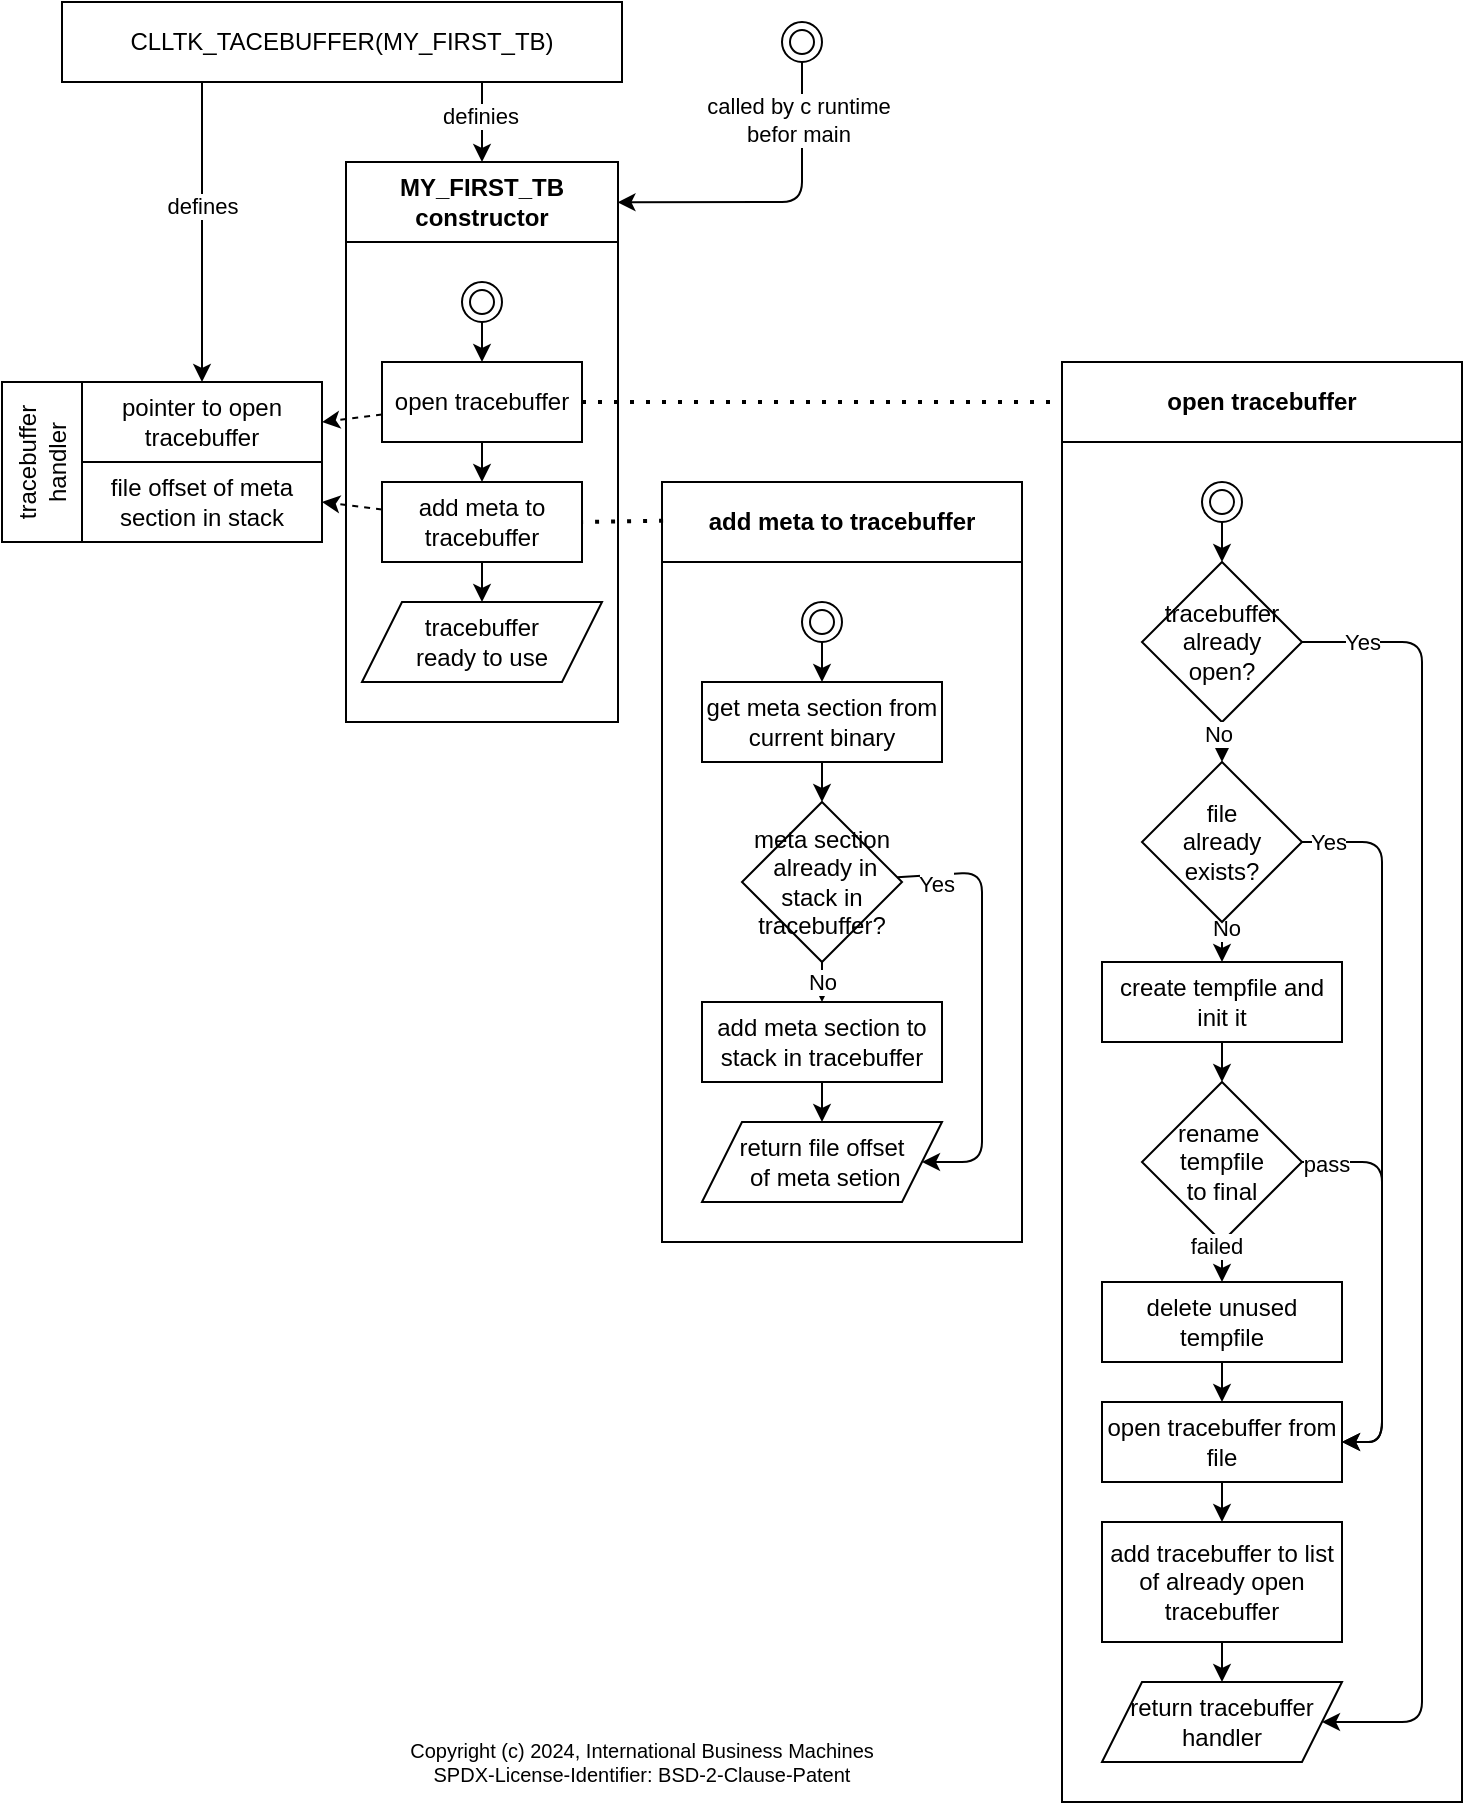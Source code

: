 <mxfile>
    <diagram id="b3jq4vEwQTs1iwOlyd9f" name="Page-1">
        <mxGraphModel dx="1187" dy="597" grid="1" gridSize="10" guides="1" tooltips="1" connect="1" arrows="1" fold="1" page="1" pageScale="1" pageWidth="827" pageHeight="1169" background="#ffffff" math="0" shadow="0">
            <root>
                <mxCell id="0"/>
                <mxCell id="1" parent="0"/>
                <mxCell id="120" style="edgeStyle=none;html=1;entryX=0.5;entryY=0;entryDx=0;entryDy=0;exitX=0.75;exitY=1;exitDx=0;exitDy=0;" parent="1" source="3" target="118" edge="1">
                    <mxGeometry relative="1" as="geometry"/>
                </mxCell>
                <mxCell id="137" value="definies" style="edgeLabel;html=1;align=center;verticalAlign=middle;resizable=0;points=[];" parent="120" vertex="1" connectable="0">
                    <mxGeometry x="-0.155" y="-1" relative="1" as="geometry">
                        <mxPoint as="offset"/>
                    </mxGeometry>
                </mxCell>
                <mxCell id="3" value="CLLTK_TACEBUFFER(MY_FIRST_TB)" style="rounded=0;whiteSpace=wrap;html=1;" parent="1" vertex="1">
                    <mxGeometry x="70" y="160" width="280" height="40" as="geometry"/>
                </mxCell>
                <mxCell id="4" value="tracebuffer handler" style="rounded=0;whiteSpace=wrap;html=1;rotation=-90;" parent="1" vertex="1">
                    <mxGeometry x="20" y="370" width="80" height="40" as="geometry"/>
                </mxCell>
                <mxCell id="116" style="edgeStyle=none;html=1;entryX=1;entryY=0.5;entryDx=0;entryDy=0;dashed=1;" parent="1" source="6" target="113" edge="1">
                    <mxGeometry relative="1" as="geometry"/>
                </mxCell>
                <mxCell id="48" value="open tracebuffer" style="swimlane;whiteSpace=wrap;html=1;fillColor=none;startSize=40;" parent="1" vertex="1">
                    <mxGeometry x="570" y="340" width="200" height="720" as="geometry">
                        <mxRectangle x="570" y="340" width="220" height="40" as="alternateBounds"/>
                    </mxGeometry>
                </mxCell>
                <mxCell id="81" value="tracebuffer already &lt;br&gt;open?" style="rhombus;whiteSpace=wrap;html=1;" parent="48" vertex="1">
                    <mxGeometry x="40" y="100" width="80" height="80" as="geometry"/>
                </mxCell>
                <mxCell id="83" value="create tempfile and init it" style="rounded=0;whiteSpace=wrap;html=1;" parent="48" vertex="1">
                    <mxGeometry x="20" y="300" width="120" height="40" as="geometry"/>
                </mxCell>
                <mxCell id="88" value="rename&amp;nbsp;&lt;br&gt;tempfile&lt;br&gt;to final" style="rhombus;whiteSpace=wrap;html=1;" parent="48" vertex="1">
                    <mxGeometry x="40" y="360" width="80" height="80" as="geometry"/>
                </mxCell>
                <mxCell id="82" style="edgeStyle=none;html=1;entryX=0.5;entryY=0;entryDx=0;entryDy=0;" parent="48" source="83" target="88" edge="1">
                    <mxGeometry relative="1" as="geometry"/>
                </mxCell>
                <mxCell id="90" value="delete unused tempfile" style="rounded=0;whiteSpace=wrap;html=1;" parent="48" vertex="1">
                    <mxGeometry x="20" y="460" width="120" height="40" as="geometry"/>
                </mxCell>
                <mxCell id="84" style="edgeStyle=none;html=1;" parent="48" source="88" target="90" edge="1">
                    <mxGeometry relative="1" as="geometry"/>
                </mxCell>
                <mxCell id="85" value="failed" style="edgeLabel;html=1;align=center;verticalAlign=middle;resizable=0;points=[];" parent="84" vertex="1" connectable="0">
                    <mxGeometry x="-0.812" y="-3" relative="1" as="geometry">
                        <mxPoint as="offset"/>
                    </mxGeometry>
                </mxCell>
                <mxCell id="91" style="edgeStyle=none;html=1;" parent="48" source="95" target="83" edge="1">
                    <mxGeometry relative="1" as="geometry"/>
                </mxCell>
                <mxCell id="92" value="No" style="edgeLabel;html=1;align=center;verticalAlign=middle;resizable=0;points=[];" parent="91" vertex="1" connectable="0">
                    <mxGeometry x="-0.69" y="2" relative="1" as="geometry">
                        <mxPoint as="offset"/>
                    </mxGeometry>
                </mxCell>
                <mxCell id="95" value="file&lt;br&gt;already&lt;br&gt;exists?" style="rhombus;whiteSpace=wrap;html=1;" parent="48" vertex="1">
                    <mxGeometry x="40" y="200" width="80" height="80" as="geometry"/>
                </mxCell>
                <mxCell id="77" style="edgeStyle=none;html=1;" parent="48" source="81" target="95" edge="1">
                    <mxGeometry relative="1" as="geometry"/>
                </mxCell>
                <mxCell id="78" value="No" style="edgeLabel;html=1;align=center;verticalAlign=middle;resizable=0;points=[];" parent="77" vertex="1" connectable="0">
                    <mxGeometry x="-0.406" y="-2" relative="1" as="geometry">
                        <mxPoint as="offset"/>
                    </mxGeometry>
                </mxCell>
                <mxCell id="97" value="open tracebuffer from file" style="rounded=0;whiteSpace=wrap;html=1;" parent="48" vertex="1">
                    <mxGeometry x="20" y="520" width="120" height="40" as="geometry"/>
                </mxCell>
                <mxCell id="86" style="edgeStyle=none;html=1;entryX=1;entryY=0.5;entryDx=0;entryDy=0;" parent="48" source="88" target="97" edge="1">
                    <mxGeometry relative="1" as="geometry">
                        <Array as="points">
                            <mxPoint x="160" y="400"/>
                            <mxPoint x="160" y="540"/>
                        </Array>
                    </mxGeometry>
                </mxCell>
                <mxCell id="87" value="pass" style="edgeLabel;html=1;align=center;verticalAlign=middle;resizable=0;points=[];" parent="86" vertex="1" connectable="0">
                    <mxGeometry x="-0.882" y="-1" relative="1" as="geometry">
                        <mxPoint as="offset"/>
                    </mxGeometry>
                </mxCell>
                <mxCell id="89" style="edgeStyle=none;html=1;" parent="48" source="90" target="97" edge="1">
                    <mxGeometry relative="1" as="geometry"/>
                </mxCell>
                <mxCell id="93" style="edgeStyle=none;html=1;entryX=1;entryY=0.5;entryDx=0;entryDy=0;" parent="48" source="95" target="97" edge="1">
                    <mxGeometry relative="1" as="geometry">
                        <mxPoint x="290" y="460" as="targetPoint"/>
                        <Array as="points">
                            <mxPoint x="160" y="240"/>
                            <mxPoint x="160" y="540"/>
                        </Array>
                    </mxGeometry>
                </mxCell>
                <mxCell id="94" value="Yes" style="edgeLabel;html=1;align=center;verticalAlign=middle;resizable=0;points=[];" parent="93" vertex="1" connectable="0">
                    <mxGeometry x="-0.929" relative="1" as="geometry">
                        <mxPoint as="offset"/>
                    </mxGeometry>
                </mxCell>
                <mxCell id="99" value="add tracebuffer to list of already open tracebuffer" style="rounded=0;whiteSpace=wrap;html=1;" parent="48" vertex="1">
                    <mxGeometry x="20" y="580" width="120" height="60" as="geometry"/>
                </mxCell>
                <mxCell id="96" style="edgeStyle=none;html=1;" parent="48" source="97" target="99" edge="1">
                    <mxGeometry relative="1" as="geometry"/>
                </mxCell>
                <mxCell id="100" value="return tracebuffer handler" style="shape=parallelogram;perimeter=parallelogramPerimeter;whiteSpace=wrap;html=1;fixedSize=1;" parent="48" vertex="1">
                    <mxGeometry x="20" y="660" width="120" height="40" as="geometry"/>
                </mxCell>
                <mxCell id="79" style="edgeStyle=none;html=1;entryX=1;entryY=0.5;entryDx=0;entryDy=0;" parent="48" source="81" target="100" edge="1">
                    <mxGeometry relative="1" as="geometry">
                        <Array as="points">
                            <mxPoint x="180" y="140"/>
                            <mxPoint x="180" y="680"/>
                        </Array>
                    </mxGeometry>
                </mxCell>
                <mxCell id="80" value="Yes" style="edgeLabel;html=1;align=center;verticalAlign=middle;resizable=0;points=[];" parent="79" vertex="1" connectable="0">
                    <mxGeometry x="-0.908" relative="1" as="geometry">
                        <mxPoint as="offset"/>
                    </mxGeometry>
                </mxCell>
                <mxCell id="98" style="edgeStyle=none;html=1;entryX=0.5;entryY=0;entryDx=0;entryDy=0;" parent="48" source="99" target="100" edge="1">
                    <mxGeometry relative="1" as="geometry"/>
                </mxCell>
                <mxCell id="134" style="edgeStyle=none;html=1;" parent="48" source="133" target="81" edge="1">
                    <mxGeometry relative="1" as="geometry"/>
                </mxCell>
                <mxCell id="133" value="" style="ellipse;shape=doubleEllipse;html=1;dashed=0;whitespace=wrap;aspect=fixed;fillColor=none;" parent="48" vertex="1">
                    <mxGeometry x="70" y="60" width="20" height="20" as="geometry"/>
                </mxCell>
                <mxCell id="117" style="edgeStyle=none;html=1;entryX=1;entryY=0.5;entryDx=0;entryDy=0;dashed=1;" parent="1" source="101" target="115" edge="1">
                    <mxGeometry relative="1" as="geometry"/>
                </mxCell>
                <mxCell id="103" value="add meta to tracebuffer" style="swimlane;whiteSpace=wrap;html=1;fillColor=none;startSize=40;" parent="1" vertex="1">
                    <mxGeometry x="370" y="400" width="180" height="380" as="geometry">
                        <mxRectangle x="370" y="400" width="180" height="40" as="alternateBounds"/>
                    </mxGeometry>
                </mxCell>
                <mxCell id="112" style="edgeStyle=none;html=1;" parent="103" source="104" target="106" edge="1">
                    <mxGeometry relative="1" as="geometry"/>
                </mxCell>
                <mxCell id="104" value="get meta section from current binary" style="rounded=0;whiteSpace=wrap;html=1;fillColor=none;" parent="103" vertex="1">
                    <mxGeometry x="20" y="100" width="120" height="40" as="geometry"/>
                </mxCell>
                <mxCell id="109" value="No" style="edgeStyle=none;html=1;" parent="103" source="106" target="108" edge="1">
                    <mxGeometry relative="1" as="geometry"/>
                </mxCell>
                <mxCell id="111" style="edgeStyle=none;html=1;entryX=1;entryY=0.5;entryDx=0;entryDy=0;" parent="103" source="106" target="107" edge="1">
                    <mxGeometry relative="1" as="geometry">
                        <Array as="points">
                            <mxPoint x="160" y="195"/>
                            <mxPoint x="160" y="340"/>
                        </Array>
                    </mxGeometry>
                </mxCell>
                <mxCell id="141" value="Yes" style="edgeLabel;html=1;align=center;verticalAlign=middle;resizable=0;points=[];" parent="111" vertex="1" connectable="0">
                    <mxGeometry x="-0.827" y="-4" relative="1" as="geometry">
                        <mxPoint as="offset"/>
                    </mxGeometry>
                </mxCell>
                <mxCell id="106" value="meta section&lt;br&gt;&amp;nbsp;already in stack in tracebuffer?" style="rhombus;whiteSpace=wrap;html=1;fillColor=none;" parent="103" vertex="1">
                    <mxGeometry x="40" y="160" width="80" height="80" as="geometry"/>
                </mxCell>
                <mxCell id="110" style="edgeStyle=none;html=1;" parent="103" source="108" target="107" edge="1">
                    <mxGeometry relative="1" as="geometry"/>
                </mxCell>
                <mxCell id="108" value="add meta section to stack in tracebuffer" style="rounded=0;whiteSpace=wrap;html=1;fillColor=none;" parent="103" vertex="1">
                    <mxGeometry x="20" y="260" width="120" height="40" as="geometry"/>
                </mxCell>
                <mxCell id="107" value="return file offset&lt;br&gt;&amp;nbsp;of meta setion" style="shape=parallelogram;perimeter=parallelogramPerimeter;whiteSpace=wrap;html=1;fixedSize=1;fillColor=none;" parent="103" vertex="1">
                    <mxGeometry x="20" y="320" width="120" height="40" as="geometry"/>
                </mxCell>
                <mxCell id="132" style="edgeStyle=none;html=1;entryX=0.5;entryY=0;entryDx=0;entryDy=0;" parent="103" source="131" target="104" edge="1">
                    <mxGeometry relative="1" as="geometry">
                        <mxPoint x="110" y="110" as="targetPoint"/>
                    </mxGeometry>
                </mxCell>
                <mxCell id="131" value="" style="ellipse;shape=doubleEllipse;html=1;dashed=0;whitespace=wrap;aspect=fixed;fillColor=none;" parent="103" vertex="1">
                    <mxGeometry x="70" y="60" width="20" height="20" as="geometry"/>
                </mxCell>
                <mxCell id="113" value="pointer to open tracebuffer" style="rounded=0;whiteSpace=wrap;html=1;fillColor=none;" parent="1" vertex="1">
                    <mxGeometry x="80" y="350" width="120" height="40" as="geometry"/>
                </mxCell>
                <mxCell id="115" value="file offset of meta section in stack" style="rounded=0;whiteSpace=wrap;html=1;fillColor=none;" parent="1" vertex="1">
                    <mxGeometry x="80" y="390" width="120" height="40" as="geometry"/>
                </mxCell>
                <mxCell id="118" value="MY_FIRST_TB&lt;br style=&quot;border-color: var(--border-color);&quot;&gt;constructor" style="swimlane;whiteSpace=wrap;html=1;fillColor=none;startSize=40;" parent="1" vertex="1">
                    <mxGeometry x="212" y="240" width="136" height="280" as="geometry">
                        <mxRectangle x="80" y="440" width="120" height="40" as="alternateBounds"/>
                    </mxGeometry>
                </mxCell>
                <mxCell id="6" value="open tracebuffer" style="rounded=0;whiteSpace=wrap;html=1;" parent="118" vertex="1">
                    <mxGeometry x="18" y="100" width="100" height="40" as="geometry"/>
                </mxCell>
                <mxCell id="125" style="edgeStyle=none;html=1;" parent="118" source="101" target="124" edge="1">
                    <mxGeometry relative="1" as="geometry"/>
                </mxCell>
                <mxCell id="101" value="add meta to tracebuffer" style="rounded=0;whiteSpace=wrap;html=1;" parent="118" vertex="1">
                    <mxGeometry x="18" y="160" width="100" height="40" as="geometry"/>
                </mxCell>
                <mxCell id="102" style="edgeStyle=none;html=1;" parent="118" source="6" target="101" edge="1">
                    <mxGeometry relative="1" as="geometry"/>
                </mxCell>
                <mxCell id="123" style="edgeStyle=none;html=1;" parent="118" source="121" target="6" edge="1">
                    <mxGeometry relative="1" as="geometry"/>
                </mxCell>
                <mxCell id="121" value="" style="ellipse;shape=doubleEllipse;html=1;dashed=0;whitespace=wrap;aspect=fixed;fillColor=none;" parent="118" vertex="1">
                    <mxGeometry x="58" y="60" width="20" height="20" as="geometry"/>
                </mxCell>
                <mxCell id="124" value="tracebuffer&lt;br&gt;ready to use" style="shape=parallelogram;perimeter=parallelogramPerimeter;whiteSpace=wrap;html=1;fixedSize=1;fillColor=none;" parent="118" vertex="1">
                    <mxGeometry x="8" y="220" width="120" height="40" as="geometry"/>
                </mxCell>
                <mxCell id="127" value="" style="endArrow=none;dashed=1;html=1;dashPattern=1 3;strokeWidth=2;exitX=1;exitY=0.5;exitDx=0;exitDy=0;" parent="1" source="6" target="48" edge="1">
                    <mxGeometry width="50" height="50" relative="1" as="geometry">
                        <mxPoint x="400" y="390" as="sourcePoint"/>
                        <mxPoint x="450" y="340" as="targetPoint"/>
                        <Array as="points">
                            <mxPoint x="570" y="360"/>
                        </Array>
                    </mxGeometry>
                </mxCell>
                <mxCell id="129" value="" style="endArrow=none;dashed=1;html=1;dashPattern=1 3;strokeWidth=2;entryX=1;entryY=0.5;entryDx=0;entryDy=0;exitX=0.003;exitY=0.051;exitDx=0;exitDy=0;exitPerimeter=0;" parent="1" source="103" target="101" edge="1">
                    <mxGeometry width="50" height="50" relative="1" as="geometry">
                        <mxPoint x="360" y="420" as="sourcePoint"/>
                        <mxPoint x="350" y="590" as="targetPoint"/>
                    </mxGeometry>
                </mxCell>
                <mxCell id="130" value="" style="endArrow=classic;html=1;exitX=0.25;exitY=1;exitDx=0;exitDy=0;entryX=0.5;entryY=0;entryDx=0;entryDy=0;" parent="1" source="3" target="113" edge="1">
                    <mxGeometry width="50" height="50" relative="1" as="geometry">
                        <mxPoint x="100" y="310" as="sourcePoint"/>
                        <mxPoint x="150" y="260" as="targetPoint"/>
                    </mxGeometry>
                </mxCell>
                <mxCell id="136" value="defines" style="edgeLabel;html=1;align=center;verticalAlign=middle;resizable=0;points=[];" parent="130" vertex="1" connectable="0">
                    <mxGeometry x="-0.171" relative="1" as="geometry">
                        <mxPoint as="offset"/>
                    </mxGeometry>
                </mxCell>
                <mxCell id="139" style="edgeStyle=none;html=1;entryX=0.998;entryY=0.072;entryDx=0;entryDy=0;entryPerimeter=0;" parent="1" source="138" target="118" edge="1">
                    <mxGeometry relative="1" as="geometry">
                        <Array as="points">
                            <mxPoint x="440" y="260"/>
                        </Array>
                    </mxGeometry>
                </mxCell>
                <mxCell id="140" value="called by c runtime&lt;br&gt;befor main" style="edgeLabel;html=1;align=center;verticalAlign=middle;resizable=0;points=[];" parent="139" vertex="1" connectable="0">
                    <mxGeometry x="-0.641" y="-2" relative="1" as="geometry">
                        <mxPoint as="offset"/>
                    </mxGeometry>
                </mxCell>
                <mxCell id="138" value="" style="ellipse;shape=doubleEllipse;html=1;dashed=0;whitespace=wrap;aspect=fixed;fillColor=none;" parent="1" vertex="1">
                    <mxGeometry x="430" y="170" width="20" height="20" as="geometry"/>
                </mxCell>
                <mxCell id="142" value="Copyright (c) 2024, International Business Machines&lt;br style=&quot;font-size: 10px;&quot;&gt;SPDX-License-Identifier: BSD-2-Clause-Patent" style="rounded=1;whiteSpace=wrap;html=1;fontSize=10;fontColor=default;fillColor=none;strokeColor=none;" vertex="1" parent="1">
                    <mxGeometry x="240" y="1030" width="240" height="20" as="geometry"/>
                </mxCell>
            </root>
        </mxGraphModel>
    </diagram>
</mxfile>